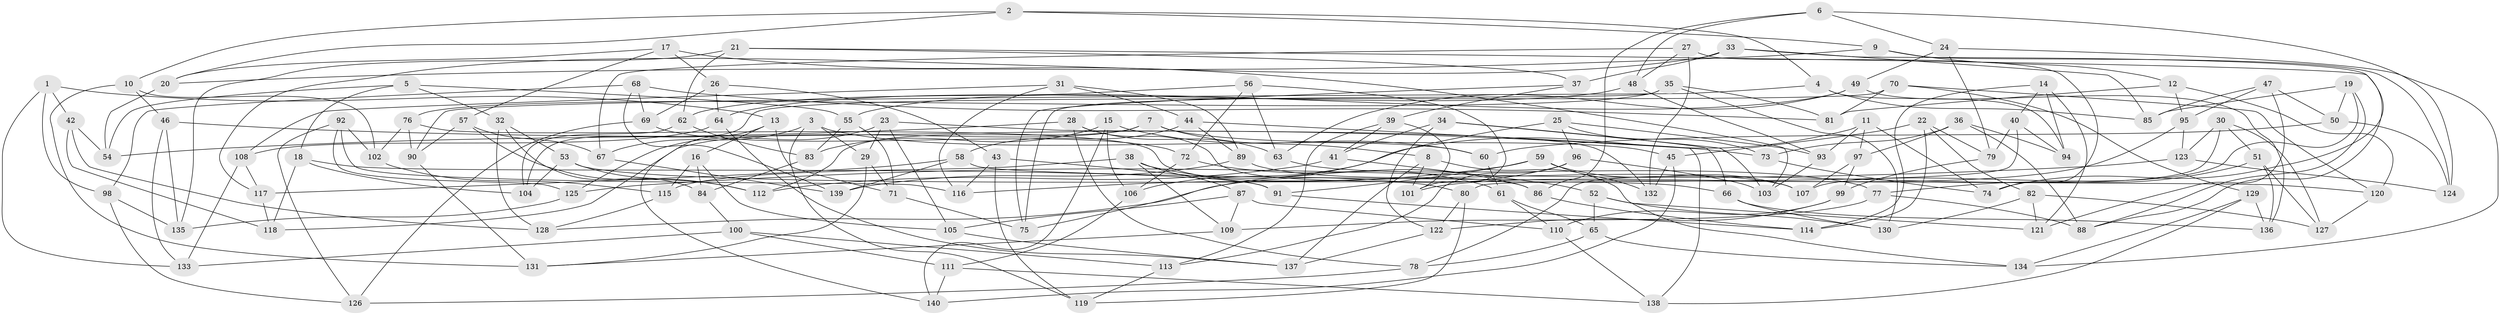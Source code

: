 // Generated by graph-tools (version 1.1) at 2025/16/03/09/25 04:16:26]
// undirected, 140 vertices, 280 edges
graph export_dot {
graph [start="1"]
  node [color=gray90,style=filled];
  1;
  2;
  3;
  4;
  5;
  6;
  7;
  8;
  9;
  10;
  11;
  12;
  13;
  14;
  15;
  16;
  17;
  18;
  19;
  20;
  21;
  22;
  23;
  24;
  25;
  26;
  27;
  28;
  29;
  30;
  31;
  32;
  33;
  34;
  35;
  36;
  37;
  38;
  39;
  40;
  41;
  42;
  43;
  44;
  45;
  46;
  47;
  48;
  49;
  50;
  51;
  52;
  53;
  54;
  55;
  56;
  57;
  58;
  59;
  60;
  61;
  62;
  63;
  64;
  65;
  66;
  67;
  68;
  69;
  70;
  71;
  72;
  73;
  74;
  75;
  76;
  77;
  78;
  79;
  80;
  81;
  82;
  83;
  84;
  85;
  86;
  87;
  88;
  89;
  90;
  91;
  92;
  93;
  94;
  95;
  96;
  97;
  98;
  99;
  100;
  101;
  102;
  103;
  104;
  105;
  106;
  107;
  108;
  109;
  110;
  111;
  112;
  113;
  114;
  115;
  116;
  117;
  118;
  119;
  120;
  121;
  122;
  123;
  124;
  125;
  126;
  127;
  128;
  129;
  130;
  131;
  132;
  133;
  134;
  135;
  136;
  137;
  138;
  139;
  140;
  1 -- 98;
  1 -- 133;
  1 -- 42;
  1 -- 13;
  2 -- 4;
  2 -- 10;
  2 -- 9;
  2 -- 20;
  3 -- 119;
  3 -- 67;
  3 -- 60;
  3 -- 29;
  4 -- 85;
  4 -- 94;
  4 -- 90;
  5 -- 55;
  5 -- 18;
  5 -- 32;
  5 -- 54;
  6 -- 24;
  6 -- 124;
  6 -- 48;
  6 -- 86;
  7 -- 118;
  7 -- 45;
  7 -- 8;
  7 -- 112;
  8 -- 134;
  8 -- 137;
  8 -- 101;
  9 -- 12;
  9 -- 20;
  9 -- 124;
  10 -- 46;
  10 -- 131;
  10 -- 102;
  11 -- 106;
  11 -- 93;
  11 -- 74;
  11 -- 97;
  12 -- 81;
  12 -- 95;
  12 -- 120;
  13 -- 140;
  13 -- 16;
  13 -- 71;
  14 -- 40;
  14 -- 114;
  14 -- 94;
  14 -- 121;
  15 -- 83;
  15 -- 60;
  15 -- 140;
  15 -- 106;
  16 -- 105;
  16 -- 115;
  16 -- 84;
  17 -- 20;
  17 -- 26;
  17 -- 57;
  17 -- 103;
  18 -- 104;
  18 -- 118;
  18 -- 91;
  19 -- 107;
  19 -- 85;
  19 -- 50;
  19 -- 88;
  20 -- 54;
  21 -- 37;
  21 -- 135;
  21 -- 88;
  21 -- 62;
  22 -- 114;
  22 -- 45;
  22 -- 82;
  22 -- 79;
  23 -- 125;
  23 -- 29;
  23 -- 132;
  23 -- 105;
  24 -- 134;
  24 -- 49;
  24 -- 79;
  25 -- 75;
  25 -- 93;
  25 -- 73;
  25 -- 96;
  26 -- 43;
  26 -- 69;
  26 -- 64;
  27 -- 48;
  27 -- 67;
  27 -- 74;
  27 -- 132;
  28 -- 80;
  28 -- 63;
  28 -- 54;
  28 -- 78;
  29 -- 131;
  29 -- 71;
  30 -- 51;
  30 -- 123;
  30 -- 127;
  30 -- 78;
  31 -- 44;
  31 -- 108;
  31 -- 89;
  31 -- 116;
  32 -- 128;
  32 -- 53;
  32 -- 84;
  33 -- 117;
  33 -- 37;
  33 -- 74;
  33 -- 85;
  34 -- 122;
  34 -- 41;
  34 -- 66;
  34 -- 103;
  35 -- 81;
  35 -- 130;
  35 -- 75;
  35 -- 76;
  36 -- 73;
  36 -- 97;
  36 -- 88;
  36 -- 94;
  37 -- 39;
  37 -- 75;
  38 -- 87;
  38 -- 109;
  38 -- 115;
  38 -- 61;
  39 -- 113;
  39 -- 41;
  39 -- 101;
  40 -- 79;
  40 -- 80;
  40 -- 94;
  41 -- 112;
  41 -- 52;
  42 -- 54;
  42 -- 118;
  42 -- 128;
  43 -- 91;
  43 -- 116;
  43 -- 119;
  44 -- 89;
  44 -- 138;
  44 -- 58;
  45 -- 140;
  45 -- 132;
  46 -- 135;
  46 -- 133;
  46 -- 73;
  47 -- 95;
  47 -- 121;
  47 -- 85;
  47 -- 50;
  48 -- 93;
  48 -- 64;
  49 -- 63;
  49 -- 136;
  49 -- 55;
  50 -- 124;
  50 -- 60;
  51 -- 127;
  51 -- 136;
  51 -- 77;
  52 -- 130;
  52 -- 65;
  52 -- 121;
  53 -- 112;
  53 -- 104;
  53 -- 66;
  55 -- 83;
  55 -- 71;
  56 -- 72;
  56 -- 63;
  56 -- 101;
  56 -- 62;
  57 -- 112;
  57 -- 67;
  57 -- 90;
  58 -- 139;
  58 -- 117;
  58 -- 120;
  59 -- 91;
  59 -- 116;
  59 -- 107;
  59 -- 132;
  60 -- 61;
  61 -- 65;
  61 -- 110;
  62 -- 83;
  62 -- 104;
  63 -- 77;
  64 -- 137;
  64 -- 108;
  65 -- 78;
  65 -- 134;
  66 -- 136;
  66 -- 130;
  67 -- 139;
  68 -- 69;
  68 -- 81;
  68 -- 98;
  68 -- 139;
  69 -- 126;
  69 -- 72;
  70 -- 120;
  70 -- 104;
  70 -- 129;
  70 -- 81;
  71 -- 75;
  72 -- 106;
  72 -- 86;
  73 -- 74;
  76 -- 102;
  76 -- 86;
  76 -- 90;
  77 -- 109;
  77 -- 88;
  78 -- 126;
  79 -- 99;
  80 -- 122;
  80 -- 119;
  82 -- 130;
  82 -- 127;
  82 -- 121;
  83 -- 84;
  84 -- 100;
  86 -- 114;
  87 -- 105;
  87 -- 109;
  87 -- 110;
  89 -- 139;
  89 -- 107;
  90 -- 131;
  91 -- 114;
  92 -- 125;
  92 -- 116;
  92 -- 102;
  92 -- 126;
  93 -- 103;
  95 -- 123;
  95 -- 101;
  96 -- 113;
  96 -- 103;
  96 -- 128;
  97 -- 107;
  97 -- 99;
  98 -- 135;
  98 -- 126;
  99 -- 110;
  99 -- 122;
  100 -- 111;
  100 -- 133;
  100 -- 113;
  102 -- 115;
  105 -- 137;
  106 -- 111;
  108 -- 117;
  108 -- 133;
  109 -- 131;
  110 -- 138;
  111 -- 140;
  111 -- 138;
  113 -- 119;
  115 -- 128;
  117 -- 118;
  120 -- 127;
  122 -- 137;
  123 -- 124;
  123 -- 125;
  125 -- 135;
  129 -- 136;
  129 -- 134;
  129 -- 138;
}

